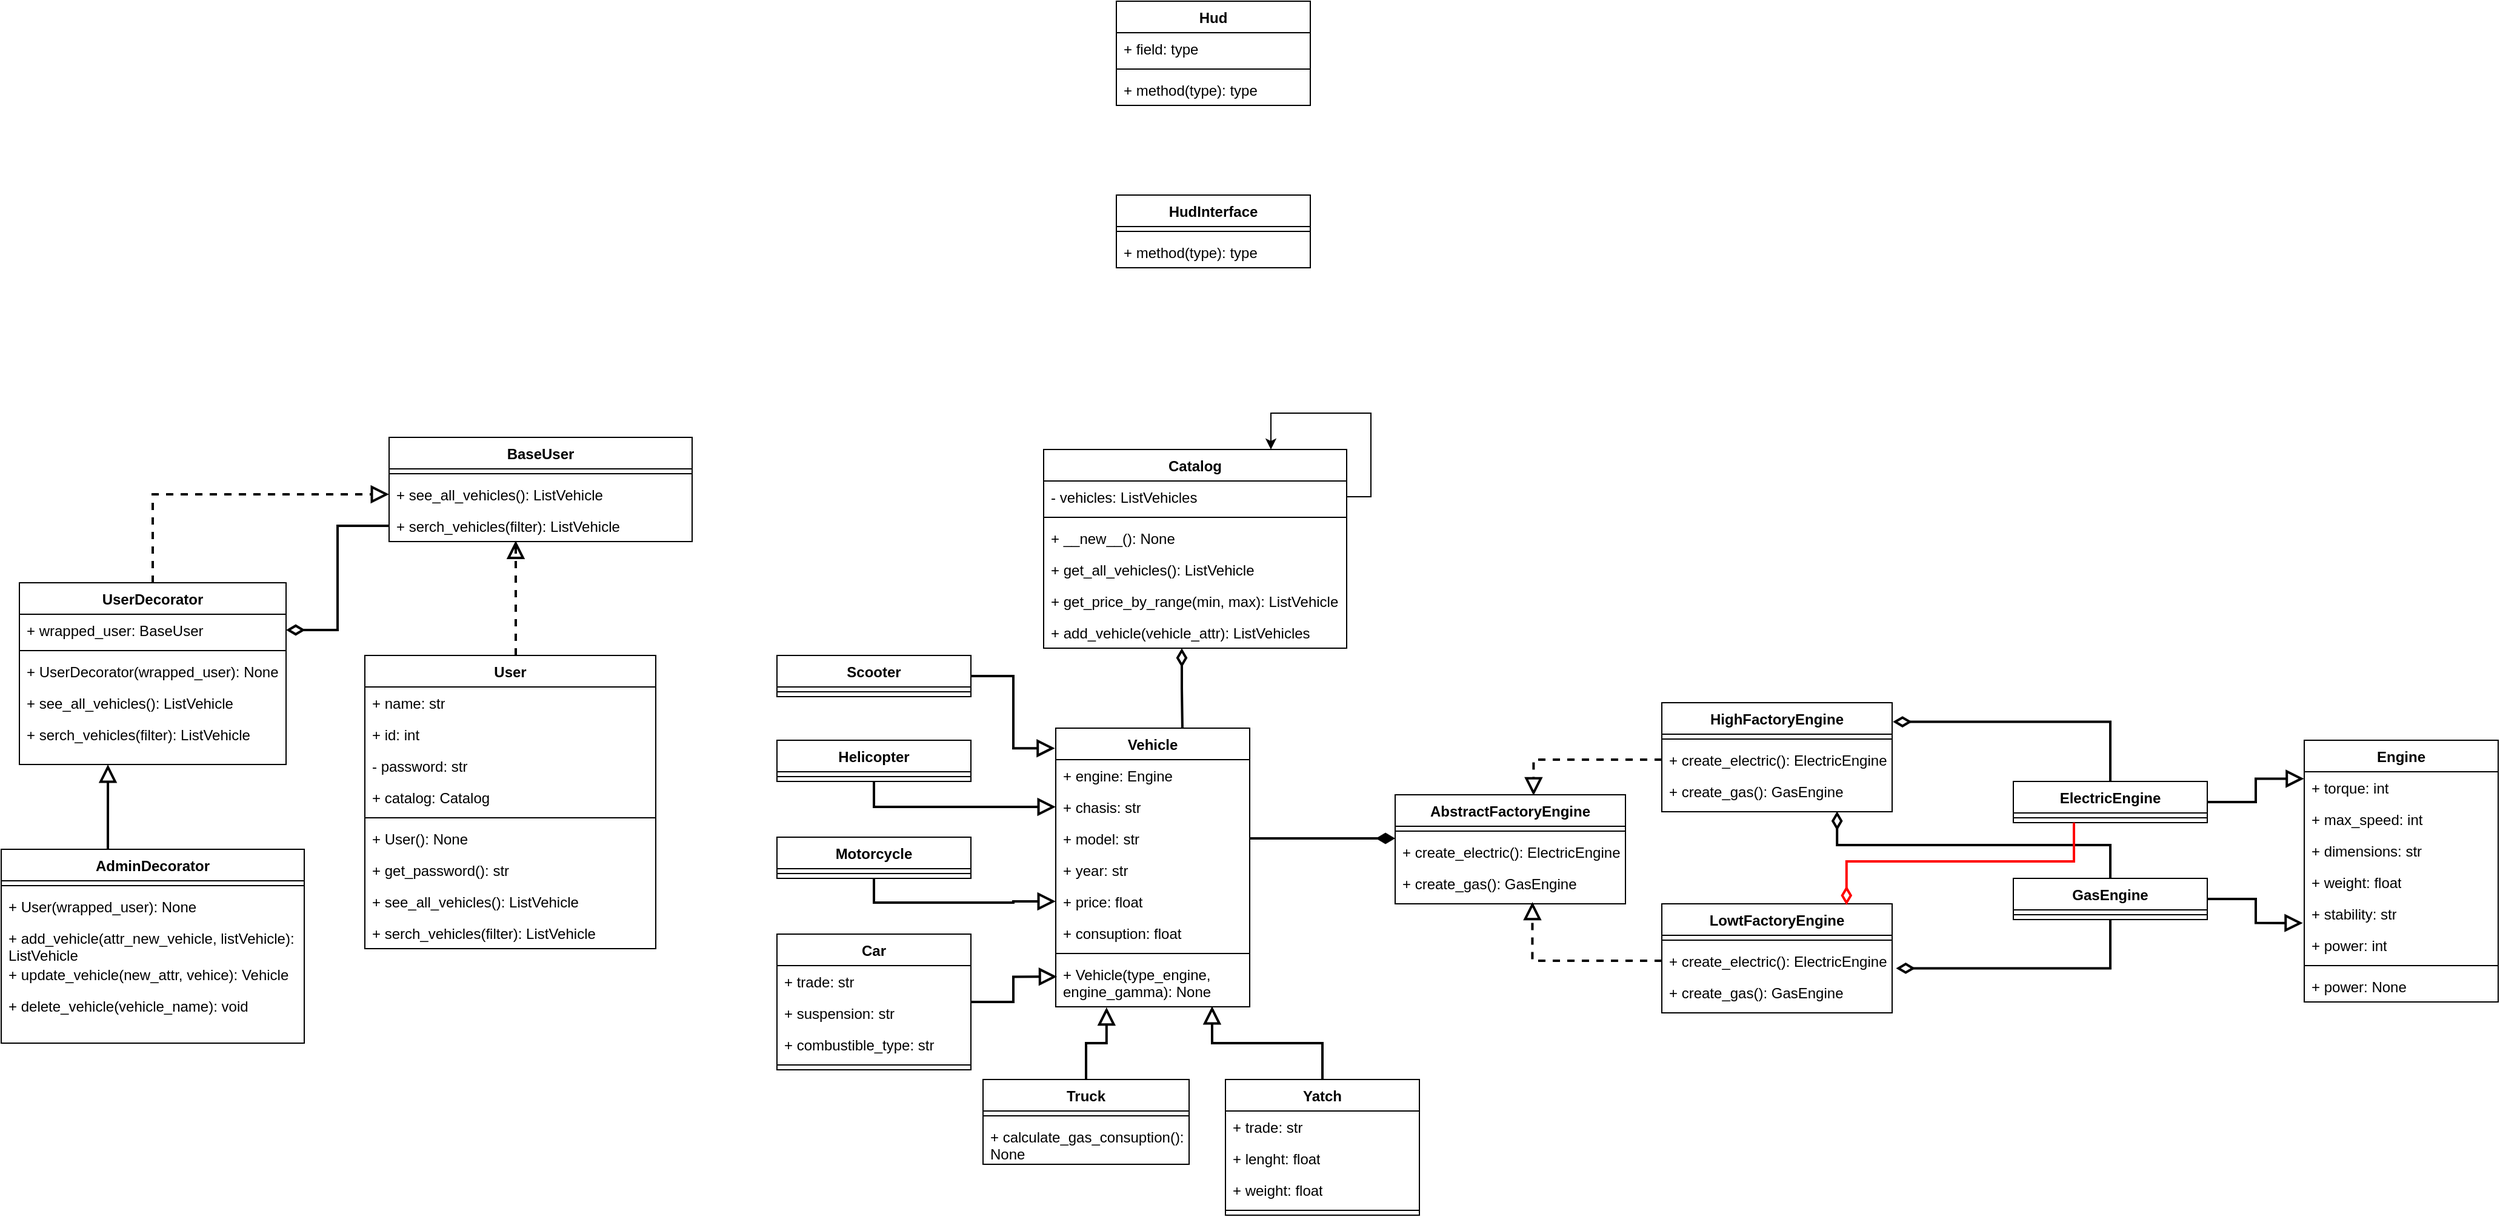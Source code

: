 <mxfile version="24.3.0" type="github">
  <diagram name="Página-1" id="9JtSwNhYOpgH9qorqn5r">
    <mxGraphModel dx="2587" dy="2105" grid="1" gridSize="10" guides="1" tooltips="1" connect="1" arrows="1" fold="1" page="1" pageScale="1" pageWidth="827" pageHeight="1169" math="0" shadow="0">
      <root>
        <mxCell id="0" />
        <mxCell id="1" parent="0" />
        <mxCell id="m1nBJQU90JqvEYAqVLsa-41" value="Vehicle" style="swimlane;fontStyle=1;align=center;verticalAlign=top;childLayout=stackLayout;horizontal=1;startSize=26;horizontalStack=0;resizeParent=1;resizeParentMax=0;resizeLast=0;collapsible=1;marginBottom=0;whiteSpace=wrap;html=1;" parent="1" vertex="1">
          <mxGeometry x="240" y="340" width="160" height="230" as="geometry" />
        </mxCell>
        <mxCell id="m1nBJQU90JqvEYAqVLsa-42" value="+ engine: Engine" style="text;strokeColor=none;fillColor=none;align=left;verticalAlign=top;spacingLeft=4;spacingRight=4;overflow=hidden;rotatable=0;points=[[0,0.5],[1,0.5]];portConstraint=eastwest;whiteSpace=wrap;html=1;" parent="m1nBJQU90JqvEYAqVLsa-41" vertex="1">
          <mxGeometry y="26" width="160" height="26" as="geometry" />
        </mxCell>
        <mxCell id="m1nBJQU90JqvEYAqVLsa-54" value="+ chasis: str" style="text;strokeColor=none;fillColor=none;align=left;verticalAlign=top;spacingLeft=4;spacingRight=4;overflow=hidden;rotatable=0;points=[[0,0.5],[1,0.5]];portConstraint=eastwest;whiteSpace=wrap;html=1;" parent="m1nBJQU90JqvEYAqVLsa-41" vertex="1">
          <mxGeometry y="52" width="160" height="26" as="geometry" />
        </mxCell>
        <mxCell id="m1nBJQU90JqvEYAqVLsa-55" value="+ model: str" style="text;strokeColor=none;fillColor=none;align=left;verticalAlign=top;spacingLeft=4;spacingRight=4;overflow=hidden;rotatable=0;points=[[0,0.5],[1,0.5]];portConstraint=eastwest;whiteSpace=wrap;html=1;" parent="m1nBJQU90JqvEYAqVLsa-41" vertex="1">
          <mxGeometry y="78" width="160" height="26" as="geometry" />
        </mxCell>
        <mxCell id="m1nBJQU90JqvEYAqVLsa-56" value="+ year: str" style="text;strokeColor=none;fillColor=none;align=left;verticalAlign=top;spacingLeft=4;spacingRight=4;overflow=hidden;rotatable=0;points=[[0,0.5],[1,0.5]];portConstraint=eastwest;whiteSpace=wrap;html=1;" parent="m1nBJQU90JqvEYAqVLsa-41" vertex="1">
          <mxGeometry y="104" width="160" height="26" as="geometry" />
        </mxCell>
        <mxCell id="m1nBJQU90JqvEYAqVLsa-57" value="+ price: float" style="text;strokeColor=none;fillColor=none;align=left;verticalAlign=top;spacingLeft=4;spacingRight=4;overflow=hidden;rotatable=0;points=[[0,0.5],[1,0.5]];portConstraint=eastwest;whiteSpace=wrap;html=1;" parent="m1nBJQU90JqvEYAqVLsa-41" vertex="1">
          <mxGeometry y="130" width="160" height="26" as="geometry" />
        </mxCell>
        <mxCell id="m1nBJQU90JqvEYAqVLsa-58" value="+ consuption: float" style="text;strokeColor=none;fillColor=none;align=left;verticalAlign=top;spacingLeft=4;spacingRight=4;overflow=hidden;rotatable=0;points=[[0,0.5],[1,0.5]];portConstraint=eastwest;whiteSpace=wrap;html=1;" parent="m1nBJQU90JqvEYAqVLsa-41" vertex="1">
          <mxGeometry y="156" width="160" height="26" as="geometry" />
        </mxCell>
        <mxCell id="m1nBJQU90JqvEYAqVLsa-43" value="" style="line;strokeWidth=1;fillColor=none;align=left;verticalAlign=middle;spacingTop=-1;spacingLeft=3;spacingRight=3;rotatable=0;labelPosition=right;points=[];portConstraint=eastwest;strokeColor=inherit;" parent="m1nBJQU90JqvEYAqVLsa-41" vertex="1">
          <mxGeometry y="182" width="160" height="8" as="geometry" />
        </mxCell>
        <mxCell id="m1nBJQU90JqvEYAqVLsa-44" value="+ Vehicle(type_engine, engine_gamma): None" style="text;strokeColor=none;fillColor=none;align=left;verticalAlign=top;spacingLeft=4;spacingRight=4;overflow=hidden;rotatable=0;points=[[0,0.5],[1,0.5]];portConstraint=eastwest;whiteSpace=wrap;html=1;" parent="m1nBJQU90JqvEYAqVLsa-41" vertex="1">
          <mxGeometry y="190" width="160" height="40" as="geometry" />
        </mxCell>
        <mxCell id="m1nBJQU90JqvEYAqVLsa-45" value="Engine" style="swimlane;fontStyle=1;align=center;verticalAlign=top;childLayout=stackLayout;horizontal=1;startSize=26;horizontalStack=0;resizeParent=1;resizeParentMax=0;resizeLast=0;collapsible=1;marginBottom=0;whiteSpace=wrap;html=1;" parent="1" vertex="1">
          <mxGeometry x="1270" y="350" width="160" height="216" as="geometry" />
        </mxCell>
        <mxCell id="m1nBJQU90JqvEYAqVLsa-46" value="+ torque: int" style="text;strokeColor=none;fillColor=none;align=left;verticalAlign=top;spacingLeft=4;spacingRight=4;overflow=hidden;rotatable=0;points=[[0,0.5],[1,0.5]];portConstraint=eastwest;whiteSpace=wrap;html=1;" parent="m1nBJQU90JqvEYAqVLsa-45" vertex="1">
          <mxGeometry y="26" width="160" height="26" as="geometry" />
        </mxCell>
        <mxCell id="m1nBJQU90JqvEYAqVLsa-49" value="+ max_speed: int" style="text;strokeColor=none;fillColor=none;align=left;verticalAlign=top;spacingLeft=4;spacingRight=4;overflow=hidden;rotatable=0;points=[[0,0.5],[1,0.5]];portConstraint=eastwest;whiteSpace=wrap;html=1;" parent="m1nBJQU90JqvEYAqVLsa-45" vertex="1">
          <mxGeometry y="52" width="160" height="26" as="geometry" />
        </mxCell>
        <mxCell id="m1nBJQU90JqvEYAqVLsa-50" value="+ dimensions: str" style="text;strokeColor=none;fillColor=none;align=left;verticalAlign=top;spacingLeft=4;spacingRight=4;overflow=hidden;rotatable=0;points=[[0,0.5],[1,0.5]];portConstraint=eastwest;whiteSpace=wrap;html=1;" parent="m1nBJQU90JqvEYAqVLsa-45" vertex="1">
          <mxGeometry y="78" width="160" height="26" as="geometry" />
        </mxCell>
        <mxCell id="m1nBJQU90JqvEYAqVLsa-51" value="+ weight: float" style="text;strokeColor=none;fillColor=none;align=left;verticalAlign=top;spacingLeft=4;spacingRight=4;overflow=hidden;rotatable=0;points=[[0,0.5],[1,0.5]];portConstraint=eastwest;whiteSpace=wrap;html=1;" parent="m1nBJQU90JqvEYAqVLsa-45" vertex="1">
          <mxGeometry y="104" width="160" height="26" as="geometry" />
        </mxCell>
        <mxCell id="m1nBJQU90JqvEYAqVLsa-52" value="+ stability: str" style="text;strokeColor=none;fillColor=none;align=left;verticalAlign=top;spacingLeft=4;spacingRight=4;overflow=hidden;rotatable=0;points=[[0,0.5],[1,0.5]];portConstraint=eastwest;whiteSpace=wrap;html=1;" parent="m1nBJQU90JqvEYAqVLsa-45" vertex="1">
          <mxGeometry y="130" width="160" height="26" as="geometry" />
        </mxCell>
        <mxCell id="m1nBJQU90JqvEYAqVLsa-53" value="+ power: int" style="text;strokeColor=none;fillColor=none;align=left;verticalAlign=top;spacingLeft=4;spacingRight=4;overflow=hidden;rotatable=0;points=[[0,0.5],[1,0.5]];portConstraint=eastwest;whiteSpace=wrap;html=1;" parent="m1nBJQU90JqvEYAqVLsa-45" vertex="1">
          <mxGeometry y="156" width="160" height="26" as="geometry" />
        </mxCell>
        <mxCell id="m1nBJQU90JqvEYAqVLsa-47" value="" style="line;strokeWidth=1;fillColor=none;align=left;verticalAlign=middle;spacingTop=-1;spacingLeft=3;spacingRight=3;rotatable=0;labelPosition=right;points=[];portConstraint=eastwest;strokeColor=inherit;" parent="m1nBJQU90JqvEYAqVLsa-45" vertex="1">
          <mxGeometry y="182" width="160" height="8" as="geometry" />
        </mxCell>
        <mxCell id="m1nBJQU90JqvEYAqVLsa-172" value="+ power: None" style="text;strokeColor=none;fillColor=none;align=left;verticalAlign=top;spacingLeft=4;spacingRight=4;overflow=hidden;rotatable=0;points=[[0,0.5],[1,0.5]];portConstraint=eastwest;whiteSpace=wrap;html=1;" parent="m1nBJQU90JqvEYAqVLsa-45" vertex="1">
          <mxGeometry y="190" width="160" height="26" as="geometry" />
        </mxCell>
        <mxCell id="m1nBJQU90JqvEYAqVLsa-96" style="edgeStyle=orthogonalEdgeStyle;rounded=0;orthogonalLoop=1;jettySize=auto;html=1;entryX=0;entryY=0.5;entryDx=0;entryDy=0;strokeWidth=2;endSize=10;endArrow=block;endFill=0;startSize=10;" parent="1" source="m1nBJQU90JqvEYAqVLsa-59" target="m1nBJQU90JqvEYAqVLsa-54" edge="1">
          <mxGeometry relative="1" as="geometry" />
        </mxCell>
        <mxCell id="m1nBJQU90JqvEYAqVLsa-59" value="Helicopter" style="swimlane;fontStyle=1;align=center;verticalAlign=top;childLayout=stackLayout;horizontal=1;startSize=26;horizontalStack=0;resizeParent=1;resizeParentMax=0;resizeLast=0;collapsible=1;marginBottom=0;whiteSpace=wrap;html=1;" parent="1" vertex="1">
          <mxGeometry x="10" y="350" width="160" height="34" as="geometry" />
        </mxCell>
        <mxCell id="m1nBJQU90JqvEYAqVLsa-61" value="" style="line;strokeWidth=1;fillColor=none;align=left;verticalAlign=middle;spacingTop=-1;spacingLeft=3;spacingRight=3;rotatable=0;labelPosition=right;points=[];portConstraint=eastwest;strokeColor=inherit;" parent="m1nBJQU90JqvEYAqVLsa-59" vertex="1">
          <mxGeometry y="26" width="160" height="8" as="geometry" />
        </mxCell>
        <mxCell id="m1nBJQU90JqvEYAqVLsa-63" value="Scooter" style="swimlane;fontStyle=1;align=center;verticalAlign=top;childLayout=stackLayout;horizontal=1;startSize=26;horizontalStack=0;resizeParent=1;resizeParentMax=0;resizeLast=0;collapsible=1;marginBottom=0;whiteSpace=wrap;html=1;" parent="1" vertex="1">
          <mxGeometry x="10" y="280" width="160" height="34" as="geometry" />
        </mxCell>
        <mxCell id="m1nBJQU90JqvEYAqVLsa-65" value="" style="line;strokeWidth=1;fillColor=none;align=left;verticalAlign=middle;spacingTop=-1;spacingLeft=3;spacingRight=3;rotatable=0;labelPosition=right;points=[];portConstraint=eastwest;strokeColor=inherit;" parent="m1nBJQU90JqvEYAqVLsa-63" vertex="1">
          <mxGeometry y="26" width="160" height="8" as="geometry" />
        </mxCell>
        <mxCell id="m1nBJQU90JqvEYAqVLsa-94" style="edgeStyle=orthogonalEdgeStyle;rounded=0;orthogonalLoop=1;jettySize=auto;html=1;entryX=0;entryY=0.5;entryDx=0;entryDy=0;strokeWidth=2;endSize=10;endArrow=block;endFill=0;startSize=10;" parent="1" source="m1nBJQU90JqvEYAqVLsa-67" target="m1nBJQU90JqvEYAqVLsa-57" edge="1">
          <mxGeometry relative="1" as="geometry" />
        </mxCell>
        <mxCell id="m1nBJQU90JqvEYAqVLsa-67" value="Motorcycle" style="swimlane;fontStyle=1;align=center;verticalAlign=top;childLayout=stackLayout;horizontal=1;startSize=26;horizontalStack=0;resizeParent=1;resizeParentMax=0;resizeLast=0;collapsible=1;marginBottom=0;whiteSpace=wrap;html=1;" parent="1" vertex="1">
          <mxGeometry x="10" y="430" width="160" height="34" as="geometry" />
        </mxCell>
        <mxCell id="m1nBJQU90JqvEYAqVLsa-69" value="" style="line;strokeWidth=1;fillColor=none;align=left;verticalAlign=middle;spacingTop=-1;spacingLeft=3;spacingRight=3;rotatable=0;labelPosition=right;points=[];portConstraint=eastwest;strokeColor=inherit;" parent="m1nBJQU90JqvEYAqVLsa-67" vertex="1">
          <mxGeometry y="26" width="160" height="8" as="geometry" />
        </mxCell>
        <mxCell id="m1nBJQU90JqvEYAqVLsa-71" value="Car" style="swimlane;fontStyle=1;align=center;verticalAlign=top;childLayout=stackLayout;horizontal=1;startSize=26;horizontalStack=0;resizeParent=1;resizeParentMax=0;resizeLast=0;collapsible=1;marginBottom=0;whiteSpace=wrap;html=1;" parent="1" vertex="1">
          <mxGeometry x="10" y="510" width="160" height="112" as="geometry" />
        </mxCell>
        <mxCell id="m1nBJQU90JqvEYAqVLsa-87" value="+ trade: str" style="text;strokeColor=none;fillColor=none;align=left;verticalAlign=top;spacingLeft=4;spacingRight=4;overflow=hidden;rotatable=0;points=[[0,0.5],[1,0.5]];portConstraint=eastwest;whiteSpace=wrap;html=1;" parent="m1nBJQU90JqvEYAqVLsa-71" vertex="1">
          <mxGeometry y="26" width="160" height="26" as="geometry" />
        </mxCell>
        <mxCell id="m1nBJQU90JqvEYAqVLsa-89" value="+ suspension: str" style="text;strokeColor=none;fillColor=none;align=left;verticalAlign=top;spacingLeft=4;spacingRight=4;overflow=hidden;rotatable=0;points=[[0,0.5],[1,0.5]];portConstraint=eastwest;whiteSpace=wrap;html=1;" parent="m1nBJQU90JqvEYAqVLsa-71" vertex="1">
          <mxGeometry y="52" width="160" height="26" as="geometry" />
        </mxCell>
        <mxCell id="m1nBJQU90JqvEYAqVLsa-88" value="+ combustible_type: str" style="text;strokeColor=none;fillColor=none;align=left;verticalAlign=top;spacingLeft=4;spacingRight=4;overflow=hidden;rotatable=0;points=[[0,0.5],[1,0.5]];portConstraint=eastwest;whiteSpace=wrap;html=1;" parent="m1nBJQU90JqvEYAqVLsa-71" vertex="1">
          <mxGeometry y="78" width="160" height="26" as="geometry" />
        </mxCell>
        <mxCell id="m1nBJQU90JqvEYAqVLsa-73" value="" style="line;strokeWidth=1;fillColor=none;align=left;verticalAlign=middle;spacingTop=-1;spacingLeft=3;spacingRight=3;rotatable=0;labelPosition=right;points=[];portConstraint=eastwest;strokeColor=inherit;" parent="m1nBJQU90JqvEYAqVLsa-71" vertex="1">
          <mxGeometry y="104" width="160" height="8" as="geometry" />
        </mxCell>
        <mxCell id="m1nBJQU90JqvEYAqVLsa-90" style="edgeStyle=orthogonalEdgeStyle;rounded=0;orthogonalLoop=1;jettySize=auto;html=1;entryX=0.262;entryY=1.01;entryDx=0;entryDy=0;entryPerimeter=0;strokeWidth=2;endSize=10;endArrow=block;endFill=0;startSize=10;" parent="1" source="m1nBJQU90JqvEYAqVLsa-75" target="m1nBJQU90JqvEYAqVLsa-44" edge="1">
          <mxGeometry relative="1" as="geometry" />
        </mxCell>
        <mxCell id="m1nBJQU90JqvEYAqVLsa-75" value="Truck" style="swimlane;fontStyle=1;align=center;verticalAlign=top;childLayout=stackLayout;horizontal=1;startSize=26;horizontalStack=0;resizeParent=1;resizeParentMax=0;resizeLast=0;collapsible=1;marginBottom=0;whiteSpace=wrap;html=1;" parent="1" vertex="1">
          <mxGeometry x="180" y="630" width="170" height="70" as="geometry" />
        </mxCell>
        <mxCell id="m1nBJQU90JqvEYAqVLsa-77" value="" style="line;strokeWidth=1;fillColor=none;align=left;verticalAlign=middle;spacingTop=-1;spacingLeft=3;spacingRight=3;rotatable=0;labelPosition=right;points=[];portConstraint=eastwest;strokeColor=inherit;" parent="m1nBJQU90JqvEYAqVLsa-75" vertex="1">
          <mxGeometry y="26" width="170" height="8" as="geometry" />
        </mxCell>
        <mxCell id="m1nBJQU90JqvEYAqVLsa-78" value="+ calculate_gas_consuption(): None" style="text;strokeColor=none;fillColor=none;align=left;verticalAlign=top;spacingLeft=4;spacingRight=4;overflow=hidden;rotatable=0;points=[[0,0.5],[1,0.5]];portConstraint=eastwest;whiteSpace=wrap;html=1;" parent="m1nBJQU90JqvEYAqVLsa-75" vertex="1">
          <mxGeometry y="34" width="170" height="36" as="geometry" />
        </mxCell>
        <mxCell id="m1nBJQU90JqvEYAqVLsa-79" value="Yatch" style="swimlane;fontStyle=1;align=center;verticalAlign=top;childLayout=stackLayout;horizontal=1;startSize=26;horizontalStack=0;resizeParent=1;resizeParentMax=0;resizeLast=0;collapsible=1;marginBottom=0;whiteSpace=wrap;html=1;" parent="1" vertex="1">
          <mxGeometry x="380" y="630" width="160" height="112" as="geometry" />
        </mxCell>
        <mxCell id="m1nBJQU90JqvEYAqVLsa-80" value="+ trade: str" style="text;strokeColor=none;fillColor=none;align=left;verticalAlign=top;spacingLeft=4;spacingRight=4;overflow=hidden;rotatable=0;points=[[0,0.5],[1,0.5]];portConstraint=eastwest;whiteSpace=wrap;html=1;" parent="m1nBJQU90JqvEYAqVLsa-79" vertex="1">
          <mxGeometry y="26" width="160" height="26" as="geometry" />
        </mxCell>
        <mxCell id="m1nBJQU90JqvEYAqVLsa-84" value="+ lenght: float" style="text;strokeColor=none;fillColor=none;align=left;verticalAlign=top;spacingLeft=4;spacingRight=4;overflow=hidden;rotatable=0;points=[[0,0.5],[1,0.5]];portConstraint=eastwest;whiteSpace=wrap;html=1;" parent="m1nBJQU90JqvEYAqVLsa-79" vertex="1">
          <mxGeometry y="52" width="160" height="26" as="geometry" />
        </mxCell>
        <mxCell id="m1nBJQU90JqvEYAqVLsa-85" value="+ weight: float" style="text;strokeColor=none;fillColor=none;align=left;verticalAlign=top;spacingLeft=4;spacingRight=4;overflow=hidden;rotatable=0;points=[[0,0.5],[1,0.5]];portConstraint=eastwest;whiteSpace=wrap;html=1;" parent="m1nBJQU90JqvEYAqVLsa-79" vertex="1">
          <mxGeometry y="78" width="160" height="26" as="geometry" />
        </mxCell>
        <mxCell id="m1nBJQU90JqvEYAqVLsa-81" value="" style="line;strokeWidth=1;fillColor=none;align=left;verticalAlign=middle;spacingTop=-1;spacingLeft=3;spacingRight=3;rotatable=0;labelPosition=right;points=[];portConstraint=eastwest;strokeColor=inherit;" parent="m1nBJQU90JqvEYAqVLsa-79" vertex="1">
          <mxGeometry y="104" width="160" height="8" as="geometry" />
        </mxCell>
        <mxCell id="m1nBJQU90JqvEYAqVLsa-91" style="edgeStyle=orthogonalEdgeStyle;rounded=0;orthogonalLoop=1;jettySize=auto;html=1;entryX=0.806;entryY=0.988;entryDx=0;entryDy=0;entryPerimeter=0;strokeWidth=2;endSize=10;endArrow=block;endFill=0;startSize=10;" parent="1" source="m1nBJQU90JqvEYAqVLsa-79" target="m1nBJQU90JqvEYAqVLsa-44" edge="1">
          <mxGeometry relative="1" as="geometry" />
        </mxCell>
        <mxCell id="m1nBJQU90JqvEYAqVLsa-93" style="edgeStyle=orthogonalEdgeStyle;rounded=0;orthogonalLoop=1;jettySize=auto;html=1;entryX=0.007;entryY=0.379;entryDx=0;entryDy=0;entryPerimeter=0;strokeWidth=2;endSize=10;endArrow=block;endFill=0;startSize=10;" parent="1" source="m1nBJQU90JqvEYAqVLsa-71" target="m1nBJQU90JqvEYAqVLsa-44" edge="1">
          <mxGeometry relative="1" as="geometry" />
        </mxCell>
        <mxCell id="m1nBJQU90JqvEYAqVLsa-97" style="edgeStyle=orthogonalEdgeStyle;rounded=0;orthogonalLoop=1;jettySize=auto;html=1;entryX=-0.004;entryY=0.072;entryDx=0;entryDy=0;entryPerimeter=0;strokeWidth=2;endSize=10;endArrow=block;endFill=0;startSize=10;" parent="1" source="m1nBJQU90JqvEYAqVLsa-63" target="m1nBJQU90JqvEYAqVLsa-41" edge="1">
          <mxGeometry relative="1" as="geometry" />
        </mxCell>
        <mxCell id="m1nBJQU90JqvEYAqVLsa-98" value="ElectricEngine" style="swimlane;fontStyle=1;align=center;verticalAlign=top;childLayout=stackLayout;horizontal=1;startSize=26;horizontalStack=0;resizeParent=1;resizeParentMax=0;resizeLast=0;collapsible=1;marginBottom=0;whiteSpace=wrap;html=1;" parent="1" vertex="1">
          <mxGeometry x="1030" y="384" width="160" height="34" as="geometry" />
        </mxCell>
        <mxCell id="m1nBJQU90JqvEYAqVLsa-100" value="" style="line;strokeWidth=1;fillColor=none;align=left;verticalAlign=middle;spacingTop=-1;spacingLeft=3;spacingRight=3;rotatable=0;labelPosition=right;points=[];portConstraint=eastwest;strokeColor=inherit;" parent="m1nBJQU90JqvEYAqVLsa-98" vertex="1">
          <mxGeometry y="26" width="160" height="8" as="geometry" />
        </mxCell>
        <mxCell id="m1nBJQU90JqvEYAqVLsa-106" value="GasEngine" style="swimlane;fontStyle=1;align=center;verticalAlign=top;childLayout=stackLayout;horizontal=1;startSize=26;horizontalStack=0;resizeParent=1;resizeParentMax=0;resizeLast=0;collapsible=1;marginBottom=0;whiteSpace=wrap;html=1;" parent="1" vertex="1">
          <mxGeometry x="1030" y="464" width="160" height="34" as="geometry" />
        </mxCell>
        <mxCell id="m1nBJQU90JqvEYAqVLsa-108" value="" style="line;strokeWidth=1;fillColor=none;align=left;verticalAlign=middle;spacingTop=-1;spacingLeft=3;spacingRight=3;rotatable=0;labelPosition=right;points=[];portConstraint=eastwest;strokeColor=inherit;" parent="m1nBJQU90JqvEYAqVLsa-106" vertex="1">
          <mxGeometry y="26" width="160" height="8" as="geometry" />
        </mxCell>
        <mxCell id="m1nBJQU90JqvEYAqVLsa-114" value="AbstractFactoryEngine" style="swimlane;fontStyle=1;align=center;verticalAlign=top;childLayout=stackLayout;horizontal=1;startSize=26;horizontalStack=0;resizeParent=1;resizeParentMax=0;resizeLast=0;collapsible=1;marginBottom=0;whiteSpace=wrap;html=1;" parent="1" vertex="1">
          <mxGeometry x="520" y="395" width="190" height="90" as="geometry" />
        </mxCell>
        <mxCell id="m1nBJQU90JqvEYAqVLsa-116" value="" style="line;strokeWidth=1;fillColor=none;align=left;verticalAlign=middle;spacingTop=-1;spacingLeft=3;spacingRight=3;rotatable=0;labelPosition=right;points=[];portConstraint=eastwest;strokeColor=inherit;" parent="m1nBJQU90JqvEYAqVLsa-114" vertex="1">
          <mxGeometry y="26" width="190" height="8" as="geometry" />
        </mxCell>
        <mxCell id="m1nBJQU90JqvEYAqVLsa-117" value="+ create_electric(): ElectricEngine" style="text;strokeColor=none;fillColor=none;align=left;verticalAlign=top;spacingLeft=4;spacingRight=4;overflow=hidden;rotatable=0;points=[[0,0.5],[1,0.5]];portConstraint=eastwest;whiteSpace=wrap;html=1;" parent="m1nBJQU90JqvEYAqVLsa-114" vertex="1">
          <mxGeometry y="34" width="190" height="26" as="geometry" />
        </mxCell>
        <mxCell id="m1nBJQU90JqvEYAqVLsa-118" value="+ create_gas(): GasEngine" style="text;strokeColor=none;fillColor=none;align=left;verticalAlign=top;spacingLeft=4;spacingRight=4;overflow=hidden;rotatable=0;points=[[0,0.5],[1,0.5]];portConstraint=eastwest;whiteSpace=wrap;html=1;" parent="m1nBJQU90JqvEYAqVLsa-114" vertex="1">
          <mxGeometry y="60" width="190" height="30" as="geometry" />
        </mxCell>
        <mxCell id="m1nBJQU90JqvEYAqVLsa-119" value="HighFactoryEngine" style="swimlane;fontStyle=1;align=center;verticalAlign=top;childLayout=stackLayout;horizontal=1;startSize=26;horizontalStack=0;resizeParent=1;resizeParentMax=0;resizeLast=0;collapsible=1;marginBottom=0;whiteSpace=wrap;html=1;" parent="1" vertex="1">
          <mxGeometry x="740" y="319" width="190" height="90" as="geometry" />
        </mxCell>
        <mxCell id="m1nBJQU90JqvEYAqVLsa-120" value="" style="line;strokeWidth=1;fillColor=none;align=left;verticalAlign=middle;spacingTop=-1;spacingLeft=3;spacingRight=3;rotatable=0;labelPosition=right;points=[];portConstraint=eastwest;strokeColor=inherit;" parent="m1nBJQU90JqvEYAqVLsa-119" vertex="1">
          <mxGeometry y="26" width="190" height="8" as="geometry" />
        </mxCell>
        <mxCell id="m1nBJQU90JqvEYAqVLsa-121" value="+ create_electric(): ElectricEngine" style="text;strokeColor=none;fillColor=none;align=left;verticalAlign=top;spacingLeft=4;spacingRight=4;overflow=hidden;rotatable=0;points=[[0,0.5],[1,0.5]];portConstraint=eastwest;whiteSpace=wrap;html=1;" parent="m1nBJQU90JqvEYAqVLsa-119" vertex="1">
          <mxGeometry y="34" width="190" height="26" as="geometry" />
        </mxCell>
        <mxCell id="m1nBJQU90JqvEYAqVLsa-122" value="+ create_gas(): GasEngine" style="text;strokeColor=none;fillColor=none;align=left;verticalAlign=top;spacingLeft=4;spacingRight=4;overflow=hidden;rotatable=0;points=[[0,0.5],[1,0.5]];portConstraint=eastwest;whiteSpace=wrap;html=1;" parent="m1nBJQU90JqvEYAqVLsa-119" vertex="1">
          <mxGeometry y="60" width="190" height="30" as="geometry" />
        </mxCell>
        <mxCell id="m1nBJQU90JqvEYAqVLsa-123" value="LowtFactoryEngine" style="swimlane;fontStyle=1;align=center;verticalAlign=top;childLayout=stackLayout;horizontal=1;startSize=26;horizontalStack=0;resizeParent=1;resizeParentMax=0;resizeLast=0;collapsible=1;marginBottom=0;whiteSpace=wrap;html=1;" parent="1" vertex="1">
          <mxGeometry x="740" y="485" width="190" height="90" as="geometry" />
        </mxCell>
        <mxCell id="m1nBJQU90JqvEYAqVLsa-124" value="" style="line;strokeWidth=1;fillColor=none;align=left;verticalAlign=middle;spacingTop=-1;spacingLeft=3;spacingRight=3;rotatable=0;labelPosition=right;points=[];portConstraint=eastwest;strokeColor=inherit;" parent="m1nBJQU90JqvEYAqVLsa-123" vertex="1">
          <mxGeometry y="26" width="190" height="8" as="geometry" />
        </mxCell>
        <mxCell id="m1nBJQU90JqvEYAqVLsa-125" value="+ create_electric(): ElectricEngine" style="text;strokeColor=none;fillColor=none;align=left;verticalAlign=top;spacingLeft=4;spacingRight=4;overflow=hidden;rotatable=0;points=[[0,0.5],[1,0.5]];portConstraint=eastwest;whiteSpace=wrap;html=1;" parent="m1nBJQU90JqvEYAqVLsa-123" vertex="1">
          <mxGeometry y="34" width="190" height="26" as="geometry" />
        </mxCell>
        <mxCell id="m1nBJQU90JqvEYAqVLsa-126" value="+ create_gas(): GasEngine" style="text;strokeColor=none;fillColor=none;align=left;verticalAlign=top;spacingLeft=4;spacingRight=4;overflow=hidden;rotatable=0;points=[[0,0.5],[1,0.5]];portConstraint=eastwest;whiteSpace=wrap;html=1;" parent="m1nBJQU90JqvEYAqVLsa-123" vertex="1">
          <mxGeometry y="60" width="190" height="30" as="geometry" />
        </mxCell>
        <mxCell id="m1nBJQU90JqvEYAqVLsa-128" style="edgeStyle=orthogonalEdgeStyle;rounded=0;orthogonalLoop=1;jettySize=auto;html=1;strokeWidth=2;endSize=10;endArrow=none;endFill=0;startArrow=diamondThin;startFill=1;startSize=10;" parent="1" source="m1nBJQU90JqvEYAqVLsa-117" target="m1nBJQU90JqvEYAqVLsa-55" edge="1">
          <mxGeometry relative="1" as="geometry">
            <Array as="points">
              <mxPoint x="440" y="431" />
              <mxPoint x="440" y="431" />
            </Array>
          </mxGeometry>
        </mxCell>
        <mxCell id="m1nBJQU90JqvEYAqVLsa-131" style="edgeStyle=orthogonalEdgeStyle;rounded=0;orthogonalLoop=1;jettySize=auto;html=1;entryX=0.596;entryY=0.948;entryDx=0;entryDy=0;entryPerimeter=0;strokeWidth=2;endSize=10;endArrow=block;endFill=0;startArrow=none;startFill=0;dashed=1;startSize=10;" parent="1" source="m1nBJQU90JqvEYAqVLsa-125" target="m1nBJQU90JqvEYAqVLsa-118" edge="1">
          <mxGeometry relative="1" as="geometry">
            <Array as="points">
              <mxPoint x="633" y="532" />
            </Array>
          </mxGeometry>
        </mxCell>
        <mxCell id="m1nBJQU90JqvEYAqVLsa-132" style="edgeStyle=orthogonalEdgeStyle;rounded=0;orthogonalLoop=1;jettySize=auto;html=1;entryX=0.601;entryY=0.007;entryDx=0;entryDy=0;entryPerimeter=0;strokeWidth=2;endSize=10;endArrow=block;endFill=0;startArrow=none;startFill=0;dashed=1;startSize=10;" parent="1" source="m1nBJQU90JqvEYAqVLsa-121" target="m1nBJQU90JqvEYAqVLsa-114" edge="1">
          <mxGeometry relative="1" as="geometry" />
        </mxCell>
        <mxCell id="m1nBJQU90JqvEYAqVLsa-135" style="edgeStyle=orthogonalEdgeStyle;rounded=0;orthogonalLoop=1;jettySize=auto;html=1;entryX=1.017;entryY=0.739;entryDx=0;entryDy=0;entryPerimeter=0;strokeWidth=2;endSize=10;startSize=10;endArrow=diamondThin;endFill=0;" parent="1" source="m1nBJQU90JqvEYAqVLsa-106" target="m1nBJQU90JqvEYAqVLsa-125" edge="1">
          <mxGeometry relative="1" as="geometry" />
        </mxCell>
        <mxCell id="m1nBJQU90JqvEYAqVLsa-136" style="edgeStyle=orthogonalEdgeStyle;rounded=0;orthogonalLoop=1;jettySize=auto;html=1;entryX=1.003;entryY=0.175;entryDx=0;entryDy=0;entryPerimeter=0;strokeWidth=2;endSize=10;startSize=10;endArrow=diamondThin;endFill=0;" parent="1" source="m1nBJQU90JqvEYAqVLsa-98" target="m1nBJQU90JqvEYAqVLsa-119" edge="1">
          <mxGeometry relative="1" as="geometry">
            <Array as="points">
              <mxPoint x="1110" y="335" />
            </Array>
          </mxGeometry>
        </mxCell>
        <mxCell id="m1nBJQU90JqvEYAqVLsa-137" style="edgeStyle=orthogonalEdgeStyle;rounded=0;orthogonalLoop=1;jettySize=auto;html=1;entryX=0.761;entryY=0.988;entryDx=0;entryDy=0;entryPerimeter=0;strokeWidth=2;endSize=10;startSize=10;endArrow=diamondThin;endFill=0;" parent="1" source="m1nBJQU90JqvEYAqVLsa-106" target="m1nBJQU90JqvEYAqVLsa-122" edge="1">
          <mxGeometry relative="1" as="geometry" />
        </mxCell>
        <mxCell id="m1nBJQU90JqvEYAqVLsa-138" style="edgeStyle=orthogonalEdgeStyle;rounded=0;orthogonalLoop=1;jettySize=auto;html=1;entryX=0.802;entryY=0.012;entryDx=0;entryDy=0;entryPerimeter=0;strokeColor=#FF0000;strokeWidth=2;endSize=10;startSize=10;endArrow=diamondThin;endFill=0;" parent="1" source="m1nBJQU90JqvEYAqVLsa-98" target="m1nBJQU90JqvEYAqVLsa-123" edge="1">
          <mxGeometry relative="1" as="geometry">
            <Array as="points">
              <mxPoint x="1080" y="450" />
              <mxPoint x="892" y="450" />
            </Array>
          </mxGeometry>
        </mxCell>
        <mxCell id="m1nBJQU90JqvEYAqVLsa-140" style="edgeStyle=orthogonalEdgeStyle;rounded=0;orthogonalLoop=1;jettySize=auto;html=1;entryX=-0.001;entryY=0.219;entryDx=0;entryDy=0;entryPerimeter=0;strokeWidth=2;endSize=10;startSize=10;endArrow=block;endFill=0;" parent="1" source="m1nBJQU90JqvEYAqVLsa-98" target="m1nBJQU90JqvEYAqVLsa-46" edge="1">
          <mxGeometry relative="1" as="geometry" />
        </mxCell>
        <mxCell id="m1nBJQU90JqvEYAqVLsa-142" style="edgeStyle=orthogonalEdgeStyle;rounded=0;orthogonalLoop=1;jettySize=auto;html=1;entryX=-0.007;entryY=0.801;entryDx=0;entryDy=0;entryPerimeter=0;strokeWidth=2;endSize=10;startSize=10;endArrow=block;endFill=0;" parent="1" source="m1nBJQU90JqvEYAqVLsa-106" target="m1nBJQU90JqvEYAqVLsa-52" edge="1">
          <mxGeometry relative="1" as="geometry" />
        </mxCell>
        <mxCell id="m1nBJQU90JqvEYAqVLsa-143" value="Catalog" style="swimlane;fontStyle=1;align=center;verticalAlign=top;childLayout=stackLayout;horizontal=1;startSize=26;horizontalStack=0;resizeParent=1;resizeParentMax=0;resizeLast=0;collapsible=1;marginBottom=0;whiteSpace=wrap;html=1;" parent="1" vertex="1">
          <mxGeometry x="230" y="110" width="250" height="164" as="geometry" />
        </mxCell>
        <mxCell id="m1nBJQU90JqvEYAqVLsa-151" style="edgeStyle=orthogonalEdgeStyle;rounded=0;orthogonalLoop=1;jettySize=auto;html=1;exitX=1;exitY=0.5;exitDx=0;exitDy=0;entryX=0.75;entryY=0;entryDx=0;entryDy=0;" parent="m1nBJQU90JqvEYAqVLsa-143" source="m1nBJQU90JqvEYAqVLsa-144" target="m1nBJQU90JqvEYAqVLsa-143" edge="1">
          <mxGeometry relative="1" as="geometry">
            <Array as="points">
              <mxPoint x="270" y="39" />
              <mxPoint x="270" y="-30" />
              <mxPoint x="188" y="-30" />
            </Array>
          </mxGeometry>
        </mxCell>
        <mxCell id="m1nBJQU90JqvEYAqVLsa-144" value="- vehicles: ListVehicles" style="text;strokeColor=none;fillColor=none;align=left;verticalAlign=top;spacingLeft=4;spacingRight=4;overflow=hidden;rotatable=0;points=[[0,0.5],[1,0.5]];portConstraint=eastwest;whiteSpace=wrap;html=1;" parent="m1nBJQU90JqvEYAqVLsa-143" vertex="1">
          <mxGeometry y="26" width="250" height="26" as="geometry" />
        </mxCell>
        <mxCell id="m1nBJQU90JqvEYAqVLsa-145" value="" style="line;strokeWidth=1;fillColor=none;align=left;verticalAlign=middle;spacingTop=-1;spacingLeft=3;spacingRight=3;rotatable=0;labelPosition=right;points=[];portConstraint=eastwest;strokeColor=inherit;" parent="m1nBJQU90JqvEYAqVLsa-143" vertex="1">
          <mxGeometry y="52" width="250" height="8" as="geometry" />
        </mxCell>
        <mxCell id="m1nBJQU90JqvEYAqVLsa-146" value="+ __new__(): None" style="text;strokeColor=none;fillColor=none;align=left;verticalAlign=top;spacingLeft=4;spacingRight=4;overflow=hidden;rotatable=0;points=[[0,0.5],[1,0.5]];portConstraint=eastwest;whiteSpace=wrap;html=1;" parent="m1nBJQU90JqvEYAqVLsa-143" vertex="1">
          <mxGeometry y="60" width="250" height="26" as="geometry" />
        </mxCell>
        <mxCell id="m1nBJQU90JqvEYAqVLsa-147" value="+ get_all_vehicles(): ListVehicle" style="text;strokeColor=none;fillColor=none;align=left;verticalAlign=top;spacingLeft=4;spacingRight=4;overflow=hidden;rotatable=0;points=[[0,0.5],[1,0.5]];portConstraint=eastwest;whiteSpace=wrap;html=1;" parent="m1nBJQU90JqvEYAqVLsa-143" vertex="1">
          <mxGeometry y="86" width="250" height="26" as="geometry" />
        </mxCell>
        <mxCell id="m1nBJQU90JqvEYAqVLsa-148" value="+ get_price_by_range(min, max): ListVehicle" style="text;strokeColor=none;fillColor=none;align=left;verticalAlign=top;spacingLeft=4;spacingRight=4;overflow=hidden;rotatable=0;points=[[0,0.5],[1,0.5]];portConstraint=eastwest;whiteSpace=wrap;html=1;" parent="m1nBJQU90JqvEYAqVLsa-143" vertex="1">
          <mxGeometry y="112" width="250" height="26" as="geometry" />
        </mxCell>
        <mxCell id="m1nBJQU90JqvEYAqVLsa-149" value="+ add_vehicle(vehicle_attr): ListVehicles" style="text;strokeColor=none;fillColor=none;align=left;verticalAlign=top;spacingLeft=4;spacingRight=4;overflow=hidden;rotatable=0;points=[[0,0.5],[1,0.5]];portConstraint=eastwest;whiteSpace=wrap;html=1;" parent="m1nBJQU90JqvEYAqVLsa-143" vertex="1">
          <mxGeometry y="138" width="250" height="26" as="geometry" />
        </mxCell>
        <mxCell id="m1nBJQU90JqvEYAqVLsa-152" value="User" style="swimlane;fontStyle=1;align=center;verticalAlign=top;childLayout=stackLayout;horizontal=1;startSize=26;horizontalStack=0;resizeParent=1;resizeParentMax=0;resizeLast=0;collapsible=1;marginBottom=0;whiteSpace=wrap;html=1;" parent="1" vertex="1">
          <mxGeometry x="-330" y="280" width="240" height="242" as="geometry" />
        </mxCell>
        <mxCell id="m1nBJQU90JqvEYAqVLsa-153" value="+ name: str" style="text;strokeColor=none;fillColor=none;align=left;verticalAlign=top;spacingLeft=4;spacingRight=4;overflow=hidden;rotatable=0;points=[[0,0.5],[1,0.5]];portConstraint=eastwest;whiteSpace=wrap;html=1;" parent="m1nBJQU90JqvEYAqVLsa-152" vertex="1">
          <mxGeometry y="26" width="240" height="26" as="geometry" />
        </mxCell>
        <mxCell id="m1nBJQU90JqvEYAqVLsa-199" value="+ id: int" style="text;strokeColor=none;fillColor=none;align=left;verticalAlign=top;spacingLeft=4;spacingRight=4;overflow=hidden;rotatable=0;points=[[0,0.5],[1,0.5]];portConstraint=eastwest;whiteSpace=wrap;html=1;" parent="m1nBJQU90JqvEYAqVLsa-152" vertex="1">
          <mxGeometry y="52" width="240" height="26" as="geometry" />
        </mxCell>
        <mxCell id="yRV85CWnX3oW5zuQdiCq-1" value="- password: str" style="text;strokeColor=none;fillColor=none;align=left;verticalAlign=top;spacingLeft=4;spacingRight=4;overflow=hidden;rotatable=0;points=[[0,0.5],[1,0.5]];portConstraint=eastwest;whiteSpace=wrap;html=1;" vertex="1" parent="m1nBJQU90JqvEYAqVLsa-152">
          <mxGeometry y="78" width="240" height="26" as="geometry" />
        </mxCell>
        <mxCell id="m1nBJQU90JqvEYAqVLsa-156" value="+ catalog: Catalog" style="text;strokeColor=none;fillColor=none;align=left;verticalAlign=top;spacingLeft=4;spacingRight=4;overflow=hidden;rotatable=0;points=[[0,0.5],[1,0.5]];portConstraint=eastwest;whiteSpace=wrap;html=1;" parent="m1nBJQU90JqvEYAqVLsa-152" vertex="1">
          <mxGeometry y="104" width="240" height="26" as="geometry" />
        </mxCell>
        <mxCell id="m1nBJQU90JqvEYAqVLsa-154" value="" style="line;strokeWidth=1;fillColor=none;align=left;verticalAlign=middle;spacingTop=-1;spacingLeft=3;spacingRight=3;rotatable=0;labelPosition=right;points=[];portConstraint=eastwest;strokeColor=inherit;" parent="m1nBJQU90JqvEYAqVLsa-152" vertex="1">
          <mxGeometry y="130" width="240" height="8" as="geometry" />
        </mxCell>
        <mxCell id="m1nBJQU90JqvEYAqVLsa-155" value="+ User(): None" style="text;strokeColor=none;fillColor=none;align=left;verticalAlign=top;spacingLeft=4;spacingRight=4;overflow=hidden;rotatable=0;points=[[0,0.5],[1,0.5]];portConstraint=eastwest;whiteSpace=wrap;html=1;" parent="m1nBJQU90JqvEYAqVLsa-152" vertex="1">
          <mxGeometry y="138" width="240" height="26" as="geometry" />
        </mxCell>
        <mxCell id="yRV85CWnX3oW5zuQdiCq-2" value="+ get_password(): str" style="text;strokeColor=none;fillColor=none;align=left;verticalAlign=top;spacingLeft=4;spacingRight=4;overflow=hidden;rotatable=0;points=[[0,0.5],[1,0.5]];portConstraint=eastwest;whiteSpace=wrap;html=1;" vertex="1" parent="m1nBJQU90JqvEYAqVLsa-152">
          <mxGeometry y="164" width="240" height="26" as="geometry" />
        </mxCell>
        <mxCell id="m1nBJQU90JqvEYAqVLsa-157" value="+ see_all_vehicles(): ListVehicle" style="text;strokeColor=none;fillColor=none;align=left;verticalAlign=top;spacingLeft=4;spacingRight=4;overflow=hidden;rotatable=0;points=[[0,0.5],[1,0.5]];portConstraint=eastwest;whiteSpace=wrap;html=1;" parent="m1nBJQU90JqvEYAqVLsa-152" vertex="1">
          <mxGeometry y="190" width="240" height="26" as="geometry" />
        </mxCell>
        <mxCell id="m1nBJQU90JqvEYAqVLsa-159" value="+ serch_vehicles(filter): ListVehicle" style="text;strokeColor=none;fillColor=none;align=left;verticalAlign=top;spacingLeft=4;spacingRight=4;overflow=hidden;rotatable=0;points=[[0,0.5],[1,0.5]];portConstraint=eastwest;whiteSpace=wrap;html=1;" parent="m1nBJQU90JqvEYAqVLsa-152" vertex="1">
          <mxGeometry y="216" width="240" height="26" as="geometry" />
        </mxCell>
        <mxCell id="m1nBJQU90JqvEYAqVLsa-181" style="edgeStyle=orthogonalEdgeStyle;rounded=0;orthogonalLoop=1;jettySize=auto;html=1;entryX=0;entryY=0.5;entryDx=0;entryDy=0;strokeWidth=2;endSize=10;startSize=10;dashed=1;endArrow=block;endFill=0;" parent="1" source="m1nBJQU90JqvEYAqVLsa-164" target="m1nBJQU90JqvEYAqVLsa-178" edge="1">
          <mxGeometry relative="1" as="geometry" />
        </mxCell>
        <mxCell id="m1nBJQU90JqvEYAqVLsa-164" value="UserDecorator" style="swimlane;fontStyle=1;align=center;verticalAlign=top;childLayout=stackLayout;horizontal=1;startSize=26;horizontalStack=0;resizeParent=1;resizeParentMax=0;resizeLast=0;collapsible=1;marginBottom=0;whiteSpace=wrap;html=1;" parent="1" vertex="1">
          <mxGeometry x="-615" y="220" width="220" height="150" as="geometry" />
        </mxCell>
        <mxCell id="m1nBJQU90JqvEYAqVLsa-165" value="+ wrapped_user: BaseUser" style="text;strokeColor=none;fillColor=none;align=left;verticalAlign=top;spacingLeft=4;spacingRight=4;overflow=hidden;rotatable=0;points=[[0,0.5],[1,0.5]];portConstraint=eastwest;whiteSpace=wrap;html=1;" parent="m1nBJQU90JqvEYAqVLsa-164" vertex="1">
          <mxGeometry y="26" width="220" height="26" as="geometry" />
        </mxCell>
        <mxCell id="m1nBJQU90JqvEYAqVLsa-166" value="" style="line;strokeWidth=1;fillColor=none;align=left;verticalAlign=middle;spacingTop=-1;spacingLeft=3;spacingRight=3;rotatable=0;labelPosition=right;points=[];portConstraint=eastwest;strokeColor=inherit;" parent="m1nBJQU90JqvEYAqVLsa-164" vertex="1">
          <mxGeometry y="52" width="220" height="8" as="geometry" />
        </mxCell>
        <mxCell id="m1nBJQU90JqvEYAqVLsa-185" value="+ UserDecorator(wrapped_user): None" style="text;strokeColor=none;fillColor=none;align=left;verticalAlign=top;spacingLeft=4;spacingRight=4;overflow=hidden;rotatable=0;points=[[0,0.5],[1,0.5]];portConstraint=eastwest;whiteSpace=wrap;html=1;" parent="m1nBJQU90JqvEYAqVLsa-164" vertex="1">
          <mxGeometry y="60" width="220" height="26" as="geometry" />
        </mxCell>
        <mxCell id="m1nBJQU90JqvEYAqVLsa-195" value="+ see_all_vehicles(): ListVehicle" style="text;strokeColor=none;fillColor=none;align=left;verticalAlign=top;spacingLeft=4;spacingRight=4;overflow=hidden;rotatable=0;points=[[0,0.5],[1,0.5]];portConstraint=eastwest;whiteSpace=wrap;html=1;" parent="m1nBJQU90JqvEYAqVLsa-164" vertex="1">
          <mxGeometry y="86" width="220" height="26" as="geometry" />
        </mxCell>
        <mxCell id="m1nBJQU90JqvEYAqVLsa-196" value="+ serch_vehicles(filter): ListVehicle" style="text;strokeColor=none;fillColor=none;align=left;verticalAlign=top;spacingLeft=4;spacingRight=4;overflow=hidden;rotatable=0;points=[[0,0.5],[1,0.5]];portConstraint=eastwest;whiteSpace=wrap;html=1;" parent="m1nBJQU90JqvEYAqVLsa-164" vertex="1">
          <mxGeometry y="112" width="220" height="38" as="geometry" />
        </mxCell>
        <mxCell id="m1nBJQU90JqvEYAqVLsa-168" value="AdminDecorator" style="swimlane;fontStyle=1;align=center;verticalAlign=top;childLayout=stackLayout;horizontal=1;startSize=26;horizontalStack=0;resizeParent=1;resizeParentMax=0;resizeLast=0;collapsible=1;marginBottom=0;whiteSpace=wrap;html=1;" parent="1" vertex="1">
          <mxGeometry x="-630" y="440" width="250" height="160" as="geometry" />
        </mxCell>
        <mxCell id="m1nBJQU90JqvEYAqVLsa-170" value="" style="line;strokeWidth=1;fillColor=none;align=left;verticalAlign=middle;spacingTop=-1;spacingLeft=3;spacingRight=3;rotatable=0;labelPosition=right;points=[];portConstraint=eastwest;strokeColor=inherit;" parent="m1nBJQU90JqvEYAqVLsa-168" vertex="1">
          <mxGeometry y="26" width="250" height="8" as="geometry" />
        </mxCell>
        <mxCell id="m1nBJQU90JqvEYAqVLsa-189" value="+ User(wrapped_user): None" style="text;strokeColor=none;fillColor=none;align=left;verticalAlign=top;spacingLeft=4;spacingRight=4;overflow=hidden;rotatable=0;points=[[0,0.5],[1,0.5]];portConstraint=eastwest;whiteSpace=wrap;html=1;" parent="m1nBJQU90JqvEYAqVLsa-168" vertex="1">
          <mxGeometry y="34" width="250" height="26" as="geometry" />
        </mxCell>
        <mxCell id="m1nBJQU90JqvEYAqVLsa-183" value="+ add_vehicle(attr_new_vehicle, listVehicle): ListVehicle&amp;nbsp;&amp;nbsp;" style="text;strokeColor=none;fillColor=none;align=left;verticalAlign=top;spacingLeft=4;spacingRight=4;overflow=hidden;rotatable=0;points=[[0,0.5],[1,0.5]];portConstraint=eastwest;whiteSpace=wrap;html=1;" parent="m1nBJQU90JqvEYAqVLsa-168" vertex="1">
          <mxGeometry y="60" width="250" height="30" as="geometry" />
        </mxCell>
        <mxCell id="m1nBJQU90JqvEYAqVLsa-184" value="+ update_vehicle(new_attr, vehice): Vehicle" style="text;strokeColor=none;fillColor=none;align=left;verticalAlign=top;spacingLeft=4;spacingRight=4;overflow=hidden;rotatable=0;points=[[0,0.5],[1,0.5]];portConstraint=eastwest;whiteSpace=wrap;html=1;" parent="m1nBJQU90JqvEYAqVLsa-168" vertex="1">
          <mxGeometry y="90" width="250" height="26" as="geometry" />
        </mxCell>
        <mxCell id="m1nBJQU90JqvEYAqVLsa-190" value="+ delete_vehicle(vehicle_name): void" style="text;strokeColor=none;fillColor=none;align=left;verticalAlign=top;spacingLeft=4;spacingRight=4;overflow=hidden;rotatable=0;points=[[0,0.5],[1,0.5]];portConstraint=eastwest;whiteSpace=wrap;html=1;" parent="m1nBJQU90JqvEYAqVLsa-168" vertex="1">
          <mxGeometry y="116" width="250" height="44" as="geometry" />
        </mxCell>
        <mxCell id="m1nBJQU90JqvEYAqVLsa-173" value="BaseUser" style="swimlane;fontStyle=1;align=center;verticalAlign=top;childLayout=stackLayout;horizontal=1;startSize=26;horizontalStack=0;resizeParent=1;resizeParentMax=0;resizeLast=0;collapsible=1;marginBottom=0;whiteSpace=wrap;html=1;" parent="1" vertex="1">
          <mxGeometry x="-310" y="100" width="250" height="86" as="geometry" />
        </mxCell>
        <mxCell id="m1nBJQU90JqvEYAqVLsa-175" value="" style="line;strokeWidth=1;fillColor=none;align=left;verticalAlign=middle;spacingTop=-1;spacingLeft=3;spacingRight=3;rotatable=0;labelPosition=right;points=[];portConstraint=eastwest;strokeColor=inherit;" parent="m1nBJQU90JqvEYAqVLsa-173" vertex="1">
          <mxGeometry y="26" width="250" height="8" as="geometry" />
        </mxCell>
        <mxCell id="m1nBJQU90JqvEYAqVLsa-178" value="+ see_all_vehicles(): ListVehicle" style="text;strokeColor=none;fillColor=none;align=left;verticalAlign=top;spacingLeft=4;spacingRight=4;overflow=hidden;rotatable=0;points=[[0,0.5],[1,0.5]];portConstraint=eastwest;whiteSpace=wrap;html=1;" parent="m1nBJQU90JqvEYAqVLsa-173" vertex="1">
          <mxGeometry y="34" width="250" height="26" as="geometry" />
        </mxCell>
        <mxCell id="m1nBJQU90JqvEYAqVLsa-179" value="+ serch_vehicles(filter): ListVehicle" style="text;strokeColor=none;fillColor=none;align=left;verticalAlign=top;spacingLeft=4;spacingRight=4;overflow=hidden;rotatable=0;points=[[0,0.5],[1,0.5]];portConstraint=eastwest;whiteSpace=wrap;html=1;" parent="m1nBJQU90JqvEYAqVLsa-173" vertex="1">
          <mxGeometry y="60" width="250" height="26" as="geometry" />
        </mxCell>
        <mxCell id="m1nBJQU90JqvEYAqVLsa-182" style="edgeStyle=orthogonalEdgeStyle;rounded=0;orthogonalLoop=1;jettySize=auto;html=1;entryX=0;entryY=0.5;entryDx=0;entryDy=0;strokeWidth=2;endSize=10;startSize=10;endArrow=none;endFill=0;startArrow=diamondThin;startFill=0;" parent="1" source="m1nBJQU90JqvEYAqVLsa-165" target="m1nBJQU90JqvEYAqVLsa-179" edge="1">
          <mxGeometry relative="1" as="geometry" />
        </mxCell>
        <mxCell id="m1nBJQU90JqvEYAqVLsa-194" style="edgeStyle=orthogonalEdgeStyle;rounded=0;orthogonalLoop=1;jettySize=auto;html=1;entryX=0.418;entryY=0.973;entryDx=0;entryDy=0;entryPerimeter=0;strokeWidth=2;endSize=10;startSize=10;endArrow=block;endFill=0;dashed=1;" parent="1" source="m1nBJQU90JqvEYAqVLsa-152" target="m1nBJQU90JqvEYAqVLsa-179" edge="1">
          <mxGeometry relative="1" as="geometry">
            <Array as="points">
              <mxPoint x="-205" y="187" />
            </Array>
          </mxGeometry>
        </mxCell>
        <mxCell id="m1nBJQU90JqvEYAqVLsa-198" style="edgeStyle=orthogonalEdgeStyle;rounded=0;orthogonalLoop=1;jettySize=auto;html=1;entryX=0.332;entryY=1;entryDx=0;entryDy=0;entryPerimeter=0;strokeWidth=2;endSize=10;startSize=10;endArrow=block;endFill=0;" parent="1" source="m1nBJQU90JqvEYAqVLsa-168" target="m1nBJQU90JqvEYAqVLsa-196" edge="1">
          <mxGeometry relative="1" as="geometry">
            <Array as="points">
              <mxPoint x="-542" y="420" />
              <mxPoint x="-542" y="420" />
            </Array>
          </mxGeometry>
        </mxCell>
        <mxCell id="m1nBJQU90JqvEYAqVLsa-201" style="edgeStyle=orthogonalEdgeStyle;rounded=0;orthogonalLoop=1;jettySize=auto;html=1;entryX=0.653;entryY=0.001;entryDx=0;entryDy=0;entryPerimeter=0;strokeWidth=2;endSize=10;startSize=10;endArrow=none;endFill=0;startArrow=diamondThin;startFill=0;" parent="1" source="m1nBJQU90JqvEYAqVLsa-143" target="m1nBJQU90JqvEYAqVLsa-41" edge="1">
          <mxGeometry relative="1" as="geometry">
            <Array as="points">
              <mxPoint x="344" y="307" />
              <mxPoint x="345" y="307" />
            </Array>
          </mxGeometry>
        </mxCell>
        <mxCell id="yRV85CWnX3oW5zuQdiCq-3" value="HudInterface" style="swimlane;fontStyle=1;align=center;verticalAlign=top;childLayout=stackLayout;horizontal=1;startSize=26;horizontalStack=0;resizeParent=1;resizeParentMax=0;resizeLast=0;collapsible=1;marginBottom=0;whiteSpace=wrap;html=1;" vertex="1" parent="1">
          <mxGeometry x="290" y="-100" width="160" height="60" as="geometry" />
        </mxCell>
        <mxCell id="yRV85CWnX3oW5zuQdiCq-5" value="" style="line;strokeWidth=1;fillColor=none;align=left;verticalAlign=middle;spacingTop=-1;spacingLeft=3;spacingRight=3;rotatable=0;labelPosition=right;points=[];portConstraint=eastwest;strokeColor=inherit;" vertex="1" parent="yRV85CWnX3oW5zuQdiCq-3">
          <mxGeometry y="26" width="160" height="8" as="geometry" />
        </mxCell>
        <mxCell id="yRV85CWnX3oW5zuQdiCq-6" value="+ method(type): type" style="text;strokeColor=none;fillColor=none;align=left;verticalAlign=top;spacingLeft=4;spacingRight=4;overflow=hidden;rotatable=0;points=[[0,0.5],[1,0.5]];portConstraint=eastwest;whiteSpace=wrap;html=1;" vertex="1" parent="yRV85CWnX3oW5zuQdiCq-3">
          <mxGeometry y="34" width="160" height="26" as="geometry" />
        </mxCell>
        <mxCell id="yRV85CWnX3oW5zuQdiCq-7" value="Hud" style="swimlane;fontStyle=1;align=center;verticalAlign=top;childLayout=stackLayout;horizontal=1;startSize=26;horizontalStack=0;resizeParent=1;resizeParentMax=0;resizeLast=0;collapsible=1;marginBottom=0;whiteSpace=wrap;html=1;" vertex="1" parent="1">
          <mxGeometry x="290" y="-260" width="160" height="86" as="geometry" />
        </mxCell>
        <mxCell id="yRV85CWnX3oW5zuQdiCq-8" value="+ field: type" style="text;strokeColor=none;fillColor=none;align=left;verticalAlign=top;spacingLeft=4;spacingRight=4;overflow=hidden;rotatable=0;points=[[0,0.5],[1,0.5]];portConstraint=eastwest;whiteSpace=wrap;html=1;" vertex="1" parent="yRV85CWnX3oW5zuQdiCq-7">
          <mxGeometry y="26" width="160" height="26" as="geometry" />
        </mxCell>
        <mxCell id="yRV85CWnX3oW5zuQdiCq-9" value="" style="line;strokeWidth=1;fillColor=none;align=left;verticalAlign=middle;spacingTop=-1;spacingLeft=3;spacingRight=3;rotatable=0;labelPosition=right;points=[];portConstraint=eastwest;strokeColor=inherit;" vertex="1" parent="yRV85CWnX3oW5zuQdiCq-7">
          <mxGeometry y="52" width="160" height="8" as="geometry" />
        </mxCell>
        <mxCell id="yRV85CWnX3oW5zuQdiCq-10" value="+ method(type): type" style="text;strokeColor=none;fillColor=none;align=left;verticalAlign=top;spacingLeft=4;spacingRight=4;overflow=hidden;rotatable=0;points=[[0,0.5],[1,0.5]];portConstraint=eastwest;whiteSpace=wrap;html=1;" vertex="1" parent="yRV85CWnX3oW5zuQdiCq-7">
          <mxGeometry y="60" width="160" height="26" as="geometry" />
        </mxCell>
      </root>
    </mxGraphModel>
  </diagram>
</mxfile>
